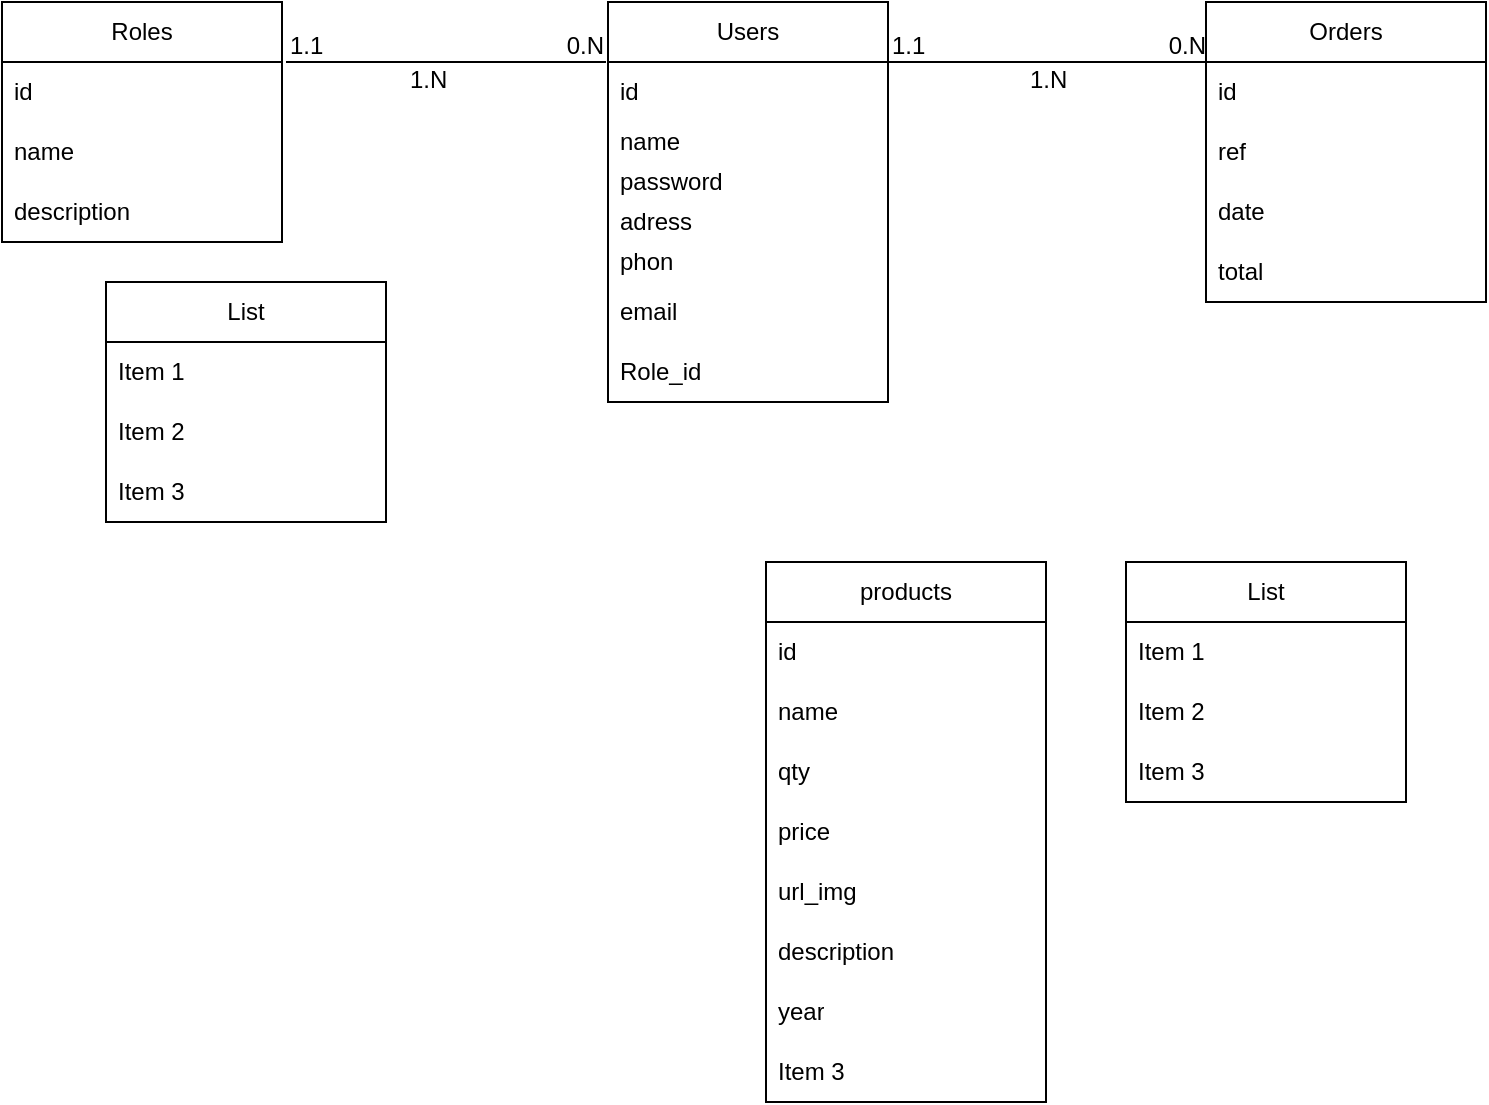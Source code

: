 <mxfile version="22.0.8" type="github">
  <diagram name="Page-1" id="vTCxACN8eiAOfVYDOoS-">
    <mxGraphModel dx="1050" dy="566" grid="1" gridSize="10" guides="1" tooltips="1" connect="1" arrows="1" fold="1" page="1" pageScale="1" pageWidth="850" pageHeight="1100" math="0" shadow="0">
      <root>
        <mxCell id="0" />
        <mxCell id="1" parent="0" />
        <mxCell id="A5UkE6ZqKJuxdrlZIbU3-1" value="Roles" style="swimlane;fontStyle=0;childLayout=stackLayout;horizontal=1;startSize=30;horizontalStack=0;resizeParent=1;resizeParentMax=0;resizeLast=0;collapsible=1;marginBottom=0;whiteSpace=wrap;html=1;" vertex="1" parent="1">
          <mxGeometry x="68" y="40" width="140" height="120" as="geometry" />
        </mxCell>
        <mxCell id="A5UkE6ZqKJuxdrlZIbU3-2" value="id" style="text;strokeColor=none;fillColor=none;align=left;verticalAlign=middle;spacingLeft=4;spacingRight=4;overflow=hidden;points=[[0,0.5],[1,0.5]];portConstraint=eastwest;rotatable=0;whiteSpace=wrap;html=1;" vertex="1" parent="A5UkE6ZqKJuxdrlZIbU3-1">
          <mxGeometry y="30" width="140" height="30" as="geometry" />
        </mxCell>
        <mxCell id="A5UkE6ZqKJuxdrlZIbU3-3" value="name" style="text;strokeColor=none;fillColor=none;align=left;verticalAlign=middle;spacingLeft=4;spacingRight=4;overflow=hidden;points=[[0,0.5],[1,0.5]];portConstraint=eastwest;rotatable=0;whiteSpace=wrap;html=1;" vertex="1" parent="A5UkE6ZqKJuxdrlZIbU3-1">
          <mxGeometry y="60" width="140" height="30" as="geometry" />
        </mxCell>
        <mxCell id="A5UkE6ZqKJuxdrlZIbU3-4" value="description" style="text;strokeColor=none;fillColor=none;align=left;verticalAlign=middle;spacingLeft=4;spacingRight=4;overflow=hidden;points=[[0,0.5],[1,0.5]];portConstraint=eastwest;rotatable=0;whiteSpace=wrap;html=1;" vertex="1" parent="A5UkE6ZqKJuxdrlZIbU3-1">
          <mxGeometry y="90" width="140" height="30" as="geometry" />
        </mxCell>
        <mxCell id="A5UkE6ZqKJuxdrlZIbU3-5" value="Users" style="swimlane;fontStyle=0;childLayout=stackLayout;horizontal=1;startSize=30;horizontalStack=0;resizeParent=1;resizeParentMax=0;resizeLast=0;collapsible=1;marginBottom=0;whiteSpace=wrap;html=1;" vertex="1" parent="1">
          <mxGeometry x="371" y="40" width="140" height="200" as="geometry" />
        </mxCell>
        <mxCell id="A5UkE6ZqKJuxdrlZIbU3-6" value="id" style="text;strokeColor=none;fillColor=none;align=left;verticalAlign=middle;spacingLeft=4;spacingRight=4;overflow=hidden;points=[[0,0.5],[1,0.5]];portConstraint=eastwest;rotatable=0;whiteSpace=wrap;html=1;" vertex="1" parent="A5UkE6ZqKJuxdrlZIbU3-5">
          <mxGeometry y="30" width="140" height="30" as="geometry" />
        </mxCell>
        <mxCell id="A5UkE6ZqKJuxdrlZIbU3-34" value="name" style="text;strokeColor=none;fillColor=none;align=left;verticalAlign=middle;spacingLeft=4;spacingRight=4;overflow=hidden;points=[[0,0.5],[1,0.5]];portConstraint=eastwest;rotatable=0;whiteSpace=wrap;html=1;" vertex="1" parent="A5UkE6ZqKJuxdrlZIbU3-5">
          <mxGeometry y="60" width="140" height="20" as="geometry" />
        </mxCell>
        <mxCell id="A5UkE6ZqKJuxdrlZIbU3-35" value="password" style="text;strokeColor=none;fillColor=none;align=left;verticalAlign=middle;spacingLeft=4;spacingRight=4;overflow=hidden;points=[[0,0.5],[1,0.5]];portConstraint=eastwest;rotatable=0;whiteSpace=wrap;html=1;" vertex="1" parent="A5UkE6ZqKJuxdrlZIbU3-5">
          <mxGeometry y="80" width="140" height="20" as="geometry" />
        </mxCell>
        <mxCell id="A5UkE6ZqKJuxdrlZIbU3-7" value="adress" style="text;strokeColor=none;fillColor=none;align=left;verticalAlign=middle;spacingLeft=4;spacingRight=4;overflow=hidden;points=[[0,0.5],[1,0.5]];portConstraint=eastwest;rotatable=0;whiteSpace=wrap;html=1;" vertex="1" parent="A5UkE6ZqKJuxdrlZIbU3-5">
          <mxGeometry y="100" width="140" height="20" as="geometry" />
        </mxCell>
        <mxCell id="A5UkE6ZqKJuxdrlZIbU3-33" value="phon" style="text;strokeColor=none;fillColor=none;align=left;verticalAlign=middle;spacingLeft=4;spacingRight=4;overflow=hidden;points=[[0,0.5],[1,0.5]];portConstraint=eastwest;rotatable=0;whiteSpace=wrap;html=1;" vertex="1" parent="A5UkE6ZqKJuxdrlZIbU3-5">
          <mxGeometry y="120" width="140" height="20" as="geometry" />
        </mxCell>
        <mxCell id="A5UkE6ZqKJuxdrlZIbU3-8" value="email" style="text;strokeColor=none;fillColor=none;align=left;verticalAlign=middle;spacingLeft=4;spacingRight=4;overflow=hidden;points=[[0,0.5],[1,0.5]];portConstraint=eastwest;rotatable=0;whiteSpace=wrap;html=1;" vertex="1" parent="A5UkE6ZqKJuxdrlZIbU3-5">
          <mxGeometry y="140" width="140" height="30" as="geometry" />
        </mxCell>
        <mxCell id="A5UkE6ZqKJuxdrlZIbU3-44" value="Role_id" style="text;strokeColor=none;fillColor=none;align=left;verticalAlign=middle;spacingLeft=4;spacingRight=4;overflow=hidden;points=[[0,0.5],[1,0.5]];portConstraint=eastwest;rotatable=0;whiteSpace=wrap;html=1;" vertex="1" parent="A5UkE6ZqKJuxdrlZIbU3-5">
          <mxGeometry y="170" width="140" height="30" as="geometry" />
        </mxCell>
        <mxCell id="A5UkE6ZqKJuxdrlZIbU3-9" value="Orders" style="swimlane;fontStyle=0;childLayout=stackLayout;horizontal=1;startSize=30;horizontalStack=0;resizeParent=1;resizeParentMax=0;resizeLast=0;collapsible=1;marginBottom=0;whiteSpace=wrap;html=1;" vertex="1" parent="1">
          <mxGeometry x="670" y="40" width="140" height="150" as="geometry" />
        </mxCell>
        <mxCell id="A5UkE6ZqKJuxdrlZIbU3-10" value="id" style="text;strokeColor=none;fillColor=none;align=left;verticalAlign=middle;spacingLeft=4;spacingRight=4;overflow=hidden;points=[[0,0.5],[1,0.5]];portConstraint=eastwest;rotatable=0;whiteSpace=wrap;html=1;" vertex="1" parent="A5UkE6ZqKJuxdrlZIbU3-9">
          <mxGeometry y="30" width="140" height="30" as="geometry" />
        </mxCell>
        <mxCell id="A5UkE6ZqKJuxdrlZIbU3-11" value="ref" style="text;strokeColor=none;fillColor=none;align=left;verticalAlign=middle;spacingLeft=4;spacingRight=4;overflow=hidden;points=[[0,0.5],[1,0.5]];portConstraint=eastwest;rotatable=0;whiteSpace=wrap;html=1;" vertex="1" parent="A5UkE6ZqKJuxdrlZIbU3-9">
          <mxGeometry y="60" width="140" height="30" as="geometry" />
        </mxCell>
        <mxCell id="A5UkE6ZqKJuxdrlZIbU3-12" value="date" style="text;strokeColor=none;fillColor=none;align=left;verticalAlign=middle;spacingLeft=4;spacingRight=4;overflow=hidden;points=[[0,0.5],[1,0.5]];portConstraint=eastwest;rotatable=0;whiteSpace=wrap;html=1;" vertex="1" parent="A5UkE6ZqKJuxdrlZIbU3-9">
          <mxGeometry y="90" width="140" height="30" as="geometry" />
        </mxCell>
        <mxCell id="A5UkE6ZqKJuxdrlZIbU3-51" value="total" style="text;strokeColor=none;fillColor=none;align=left;verticalAlign=middle;spacingLeft=4;spacingRight=4;overflow=hidden;points=[[0,0.5],[1,0.5]];portConstraint=eastwest;rotatable=0;whiteSpace=wrap;html=1;" vertex="1" parent="A5UkE6ZqKJuxdrlZIbU3-9">
          <mxGeometry y="120" width="140" height="30" as="geometry" />
        </mxCell>
        <mxCell id="A5UkE6ZqKJuxdrlZIbU3-13" value="List" style="swimlane;fontStyle=0;childLayout=stackLayout;horizontal=1;startSize=30;horizontalStack=0;resizeParent=1;resizeParentMax=0;resizeLast=0;collapsible=1;marginBottom=0;whiteSpace=wrap;html=1;" vertex="1" parent="1">
          <mxGeometry x="120" y="180" width="140" height="120" as="geometry" />
        </mxCell>
        <mxCell id="A5UkE6ZqKJuxdrlZIbU3-14" value="Item 1" style="text;strokeColor=none;fillColor=none;align=left;verticalAlign=middle;spacingLeft=4;spacingRight=4;overflow=hidden;points=[[0,0.5],[1,0.5]];portConstraint=eastwest;rotatable=0;whiteSpace=wrap;html=1;" vertex="1" parent="A5UkE6ZqKJuxdrlZIbU3-13">
          <mxGeometry y="30" width="140" height="30" as="geometry" />
        </mxCell>
        <mxCell id="A5UkE6ZqKJuxdrlZIbU3-15" value="Item 2" style="text;strokeColor=none;fillColor=none;align=left;verticalAlign=middle;spacingLeft=4;spacingRight=4;overflow=hidden;points=[[0,0.5],[1,0.5]];portConstraint=eastwest;rotatable=0;whiteSpace=wrap;html=1;" vertex="1" parent="A5UkE6ZqKJuxdrlZIbU3-13">
          <mxGeometry y="60" width="140" height="30" as="geometry" />
        </mxCell>
        <mxCell id="A5UkE6ZqKJuxdrlZIbU3-16" value="Item 3" style="text;strokeColor=none;fillColor=none;align=left;verticalAlign=middle;spacingLeft=4;spacingRight=4;overflow=hidden;points=[[0,0.5],[1,0.5]];portConstraint=eastwest;rotatable=0;whiteSpace=wrap;html=1;" vertex="1" parent="A5UkE6ZqKJuxdrlZIbU3-13">
          <mxGeometry y="90" width="140" height="30" as="geometry" />
        </mxCell>
        <mxCell id="A5UkE6ZqKJuxdrlZIbU3-25" value="List" style="swimlane;fontStyle=0;childLayout=stackLayout;horizontal=1;startSize=30;horizontalStack=0;resizeParent=1;resizeParentMax=0;resizeLast=0;collapsible=1;marginBottom=0;whiteSpace=wrap;html=1;" vertex="1" parent="1">
          <mxGeometry x="630" y="320" width="140" height="120" as="geometry" />
        </mxCell>
        <mxCell id="A5UkE6ZqKJuxdrlZIbU3-26" value="Item 1" style="text;strokeColor=none;fillColor=none;align=left;verticalAlign=middle;spacingLeft=4;spacingRight=4;overflow=hidden;points=[[0,0.5],[1,0.5]];portConstraint=eastwest;rotatable=0;whiteSpace=wrap;html=1;" vertex="1" parent="A5UkE6ZqKJuxdrlZIbU3-25">
          <mxGeometry y="30" width="140" height="30" as="geometry" />
        </mxCell>
        <mxCell id="A5UkE6ZqKJuxdrlZIbU3-27" value="Item 2" style="text;strokeColor=none;fillColor=none;align=left;verticalAlign=middle;spacingLeft=4;spacingRight=4;overflow=hidden;points=[[0,0.5],[1,0.5]];portConstraint=eastwest;rotatable=0;whiteSpace=wrap;html=1;" vertex="1" parent="A5UkE6ZqKJuxdrlZIbU3-25">
          <mxGeometry y="60" width="140" height="30" as="geometry" />
        </mxCell>
        <mxCell id="A5UkE6ZqKJuxdrlZIbU3-28" value="Item 3" style="text;strokeColor=none;fillColor=none;align=left;verticalAlign=middle;spacingLeft=4;spacingRight=4;overflow=hidden;points=[[0,0.5],[1,0.5]];portConstraint=eastwest;rotatable=0;whiteSpace=wrap;html=1;" vertex="1" parent="A5UkE6ZqKJuxdrlZIbU3-25">
          <mxGeometry y="90" width="140" height="30" as="geometry" />
        </mxCell>
        <mxCell id="A5UkE6ZqKJuxdrlZIbU3-29" value="products" style="swimlane;fontStyle=0;childLayout=stackLayout;horizontal=1;startSize=30;horizontalStack=0;resizeParent=1;resizeParentMax=0;resizeLast=0;collapsible=1;marginBottom=0;whiteSpace=wrap;html=1;" vertex="1" parent="1">
          <mxGeometry x="450" y="320" width="140" height="270" as="geometry" />
        </mxCell>
        <mxCell id="A5UkE6ZqKJuxdrlZIbU3-30" value="id" style="text;strokeColor=none;fillColor=none;align=left;verticalAlign=middle;spacingLeft=4;spacingRight=4;overflow=hidden;points=[[0,0.5],[1,0.5]];portConstraint=eastwest;rotatable=0;whiteSpace=wrap;html=1;" vertex="1" parent="A5UkE6ZqKJuxdrlZIbU3-29">
          <mxGeometry y="30" width="140" height="30" as="geometry" />
        </mxCell>
        <mxCell id="A5UkE6ZqKJuxdrlZIbU3-31" value="name" style="text;strokeColor=none;fillColor=none;align=left;verticalAlign=middle;spacingLeft=4;spacingRight=4;overflow=hidden;points=[[0,0.5],[1,0.5]];portConstraint=eastwest;rotatable=0;whiteSpace=wrap;html=1;" vertex="1" parent="A5UkE6ZqKJuxdrlZIbU3-29">
          <mxGeometry y="60" width="140" height="30" as="geometry" />
        </mxCell>
        <mxCell id="A5UkE6ZqKJuxdrlZIbU3-49" value="qty" style="text;strokeColor=none;fillColor=none;align=left;verticalAlign=middle;spacingLeft=4;spacingRight=4;overflow=hidden;points=[[0,0.5],[1,0.5]];portConstraint=eastwest;rotatable=0;whiteSpace=wrap;html=1;" vertex="1" parent="A5UkE6ZqKJuxdrlZIbU3-29">
          <mxGeometry y="90" width="140" height="30" as="geometry" />
        </mxCell>
        <mxCell id="A5UkE6ZqKJuxdrlZIbU3-48" value="price" style="text;strokeColor=none;fillColor=none;align=left;verticalAlign=middle;spacingLeft=4;spacingRight=4;overflow=hidden;points=[[0,0.5],[1,0.5]];portConstraint=eastwest;rotatable=0;whiteSpace=wrap;html=1;" vertex="1" parent="A5UkE6ZqKJuxdrlZIbU3-29">
          <mxGeometry y="120" width="140" height="30" as="geometry" />
        </mxCell>
        <mxCell id="A5UkE6ZqKJuxdrlZIbU3-46" value="url_img" style="text;strokeColor=none;fillColor=none;align=left;verticalAlign=middle;spacingLeft=4;spacingRight=4;overflow=hidden;points=[[0,0.5],[1,0.5]];portConstraint=eastwest;rotatable=0;whiteSpace=wrap;html=1;" vertex="1" parent="A5UkE6ZqKJuxdrlZIbU3-29">
          <mxGeometry y="150" width="140" height="30" as="geometry" />
        </mxCell>
        <mxCell id="A5UkE6ZqKJuxdrlZIbU3-45" value="description" style="text;strokeColor=none;fillColor=none;align=left;verticalAlign=middle;spacingLeft=4;spacingRight=4;overflow=hidden;points=[[0,0.5],[1,0.5]];portConstraint=eastwest;rotatable=0;whiteSpace=wrap;html=1;" vertex="1" parent="A5UkE6ZqKJuxdrlZIbU3-29">
          <mxGeometry y="180" width="140" height="30" as="geometry" />
        </mxCell>
        <mxCell id="A5UkE6ZqKJuxdrlZIbU3-32" value="year" style="text;strokeColor=none;fillColor=none;align=left;verticalAlign=middle;spacingLeft=4;spacingRight=4;overflow=hidden;points=[[0,0.5],[1,0.5]];portConstraint=eastwest;rotatable=0;whiteSpace=wrap;html=1;" vertex="1" parent="A5UkE6ZqKJuxdrlZIbU3-29">
          <mxGeometry y="210" width="140" height="30" as="geometry" />
        </mxCell>
        <mxCell id="A5UkE6ZqKJuxdrlZIbU3-47" value="Item 3" style="text;strokeColor=none;fillColor=none;align=left;verticalAlign=middle;spacingLeft=4;spacingRight=4;overflow=hidden;points=[[0,0.5],[1,0.5]];portConstraint=eastwest;rotatable=0;whiteSpace=wrap;html=1;" vertex="1" parent="A5UkE6ZqKJuxdrlZIbU3-29">
          <mxGeometry y="240" width="140" height="30" as="geometry" />
        </mxCell>
        <mxCell id="A5UkE6ZqKJuxdrlZIbU3-36" value="" style="endArrow=none;html=1;rounded=0;" edge="1" parent="1">
          <mxGeometry relative="1" as="geometry">
            <mxPoint x="210" y="70" as="sourcePoint" />
            <mxPoint x="370" y="70" as="targetPoint" />
          </mxGeometry>
        </mxCell>
        <mxCell id="A5UkE6ZqKJuxdrlZIbU3-37" value="1.1" style="resizable=0;html=1;whiteSpace=wrap;align=left;verticalAlign=bottom;" connectable="0" vertex="1" parent="A5UkE6ZqKJuxdrlZIbU3-36">
          <mxGeometry x="-1" relative="1" as="geometry" />
        </mxCell>
        <mxCell id="A5UkE6ZqKJuxdrlZIbU3-38" value="0.N" style="resizable=0;html=1;whiteSpace=wrap;align=right;verticalAlign=bottom;" connectable="0" vertex="1" parent="A5UkE6ZqKJuxdrlZIbU3-36">
          <mxGeometry x="1" relative="1" as="geometry" />
        </mxCell>
        <mxCell id="A5UkE6ZqKJuxdrlZIbU3-39" value="1.N" style="resizable=0;html=1;whiteSpace=wrap;align=left;verticalAlign=bottom;" connectable="0" vertex="1" parent="1">
          <mxGeometry x="270" y="87" as="geometry" />
        </mxCell>
        <mxCell id="A5UkE6ZqKJuxdrlZIbU3-40" value="" style="endArrow=none;html=1;rounded=0;" edge="1" parent="1">
          <mxGeometry relative="1" as="geometry">
            <mxPoint x="511" y="70" as="sourcePoint" />
            <mxPoint x="671" y="70" as="targetPoint" />
          </mxGeometry>
        </mxCell>
        <mxCell id="A5UkE6ZqKJuxdrlZIbU3-41" value="1.1" style="resizable=0;html=1;whiteSpace=wrap;align=left;verticalAlign=bottom;" connectable="0" vertex="1" parent="A5UkE6ZqKJuxdrlZIbU3-40">
          <mxGeometry x="-1" relative="1" as="geometry" />
        </mxCell>
        <mxCell id="A5UkE6ZqKJuxdrlZIbU3-42" value="0.N" style="resizable=0;html=1;whiteSpace=wrap;align=right;verticalAlign=bottom;" connectable="0" vertex="1" parent="A5UkE6ZqKJuxdrlZIbU3-40">
          <mxGeometry x="1" relative="1" as="geometry" />
        </mxCell>
        <mxCell id="A5UkE6ZqKJuxdrlZIbU3-43" value="1.N" style="resizable=0;html=1;whiteSpace=wrap;align=left;verticalAlign=bottom;" connectable="0" vertex="1" parent="1">
          <mxGeometry x="580" y="87" as="geometry" />
        </mxCell>
      </root>
    </mxGraphModel>
  </diagram>
</mxfile>
